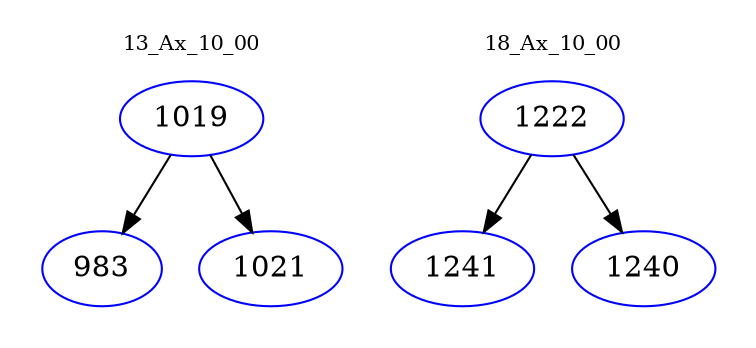 digraph{
subgraph cluster_0 {
color = white
label = "13_Ax_10_00";
fontsize=10;
T0_1019 [label="1019", color="blue"]
T0_1019 -> T0_983 [color="black"]
T0_983 [label="983", color="blue"]
T0_1019 -> T0_1021 [color="black"]
T0_1021 [label="1021", color="blue"]
}
subgraph cluster_1 {
color = white
label = "18_Ax_10_00";
fontsize=10;
T1_1222 [label="1222", color="blue"]
T1_1222 -> T1_1241 [color="black"]
T1_1241 [label="1241", color="blue"]
T1_1222 -> T1_1240 [color="black"]
T1_1240 [label="1240", color="blue"]
}
}
